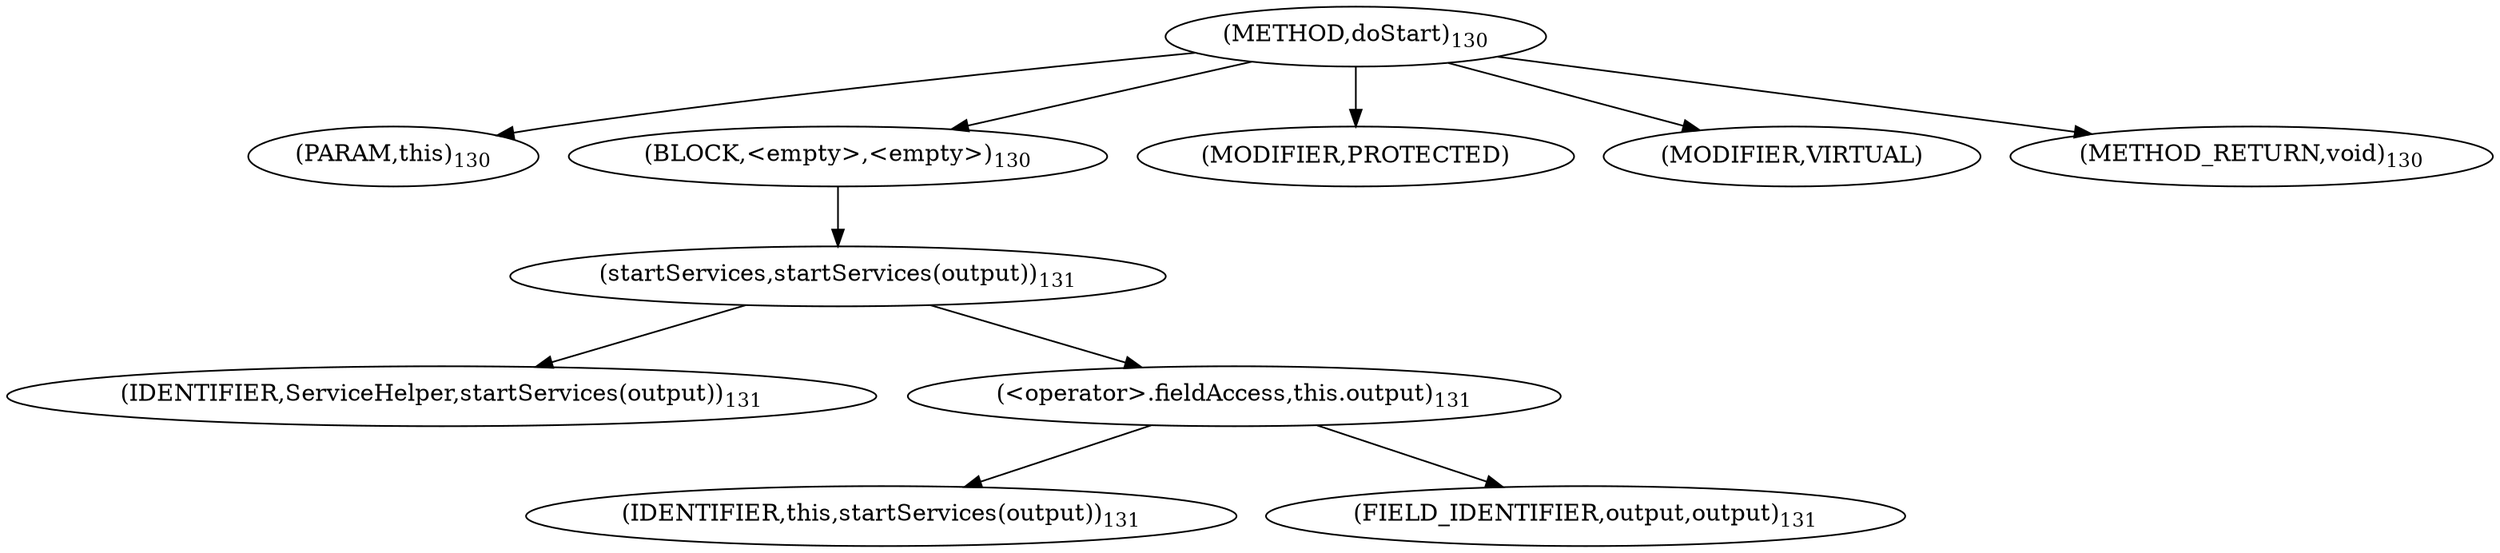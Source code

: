 digraph "doStart" {  
"278" [label = <(METHOD,doStart)<SUB>130</SUB>> ]
"279" [label = <(PARAM,this)<SUB>130</SUB>> ]
"280" [label = <(BLOCK,&lt;empty&gt;,&lt;empty&gt;)<SUB>130</SUB>> ]
"281" [label = <(startServices,startServices(output))<SUB>131</SUB>> ]
"282" [label = <(IDENTIFIER,ServiceHelper,startServices(output))<SUB>131</SUB>> ]
"283" [label = <(&lt;operator&gt;.fieldAccess,this.output)<SUB>131</SUB>> ]
"284" [label = <(IDENTIFIER,this,startServices(output))<SUB>131</SUB>> ]
"285" [label = <(FIELD_IDENTIFIER,output,output)<SUB>131</SUB>> ]
"286" [label = <(MODIFIER,PROTECTED)> ]
"287" [label = <(MODIFIER,VIRTUAL)> ]
"288" [label = <(METHOD_RETURN,void)<SUB>130</SUB>> ]
  "278" -> "279" 
  "278" -> "280" 
  "278" -> "286" 
  "278" -> "287" 
  "278" -> "288" 
  "280" -> "281" 
  "281" -> "282" 
  "281" -> "283" 
  "283" -> "284" 
  "283" -> "285" 
}
